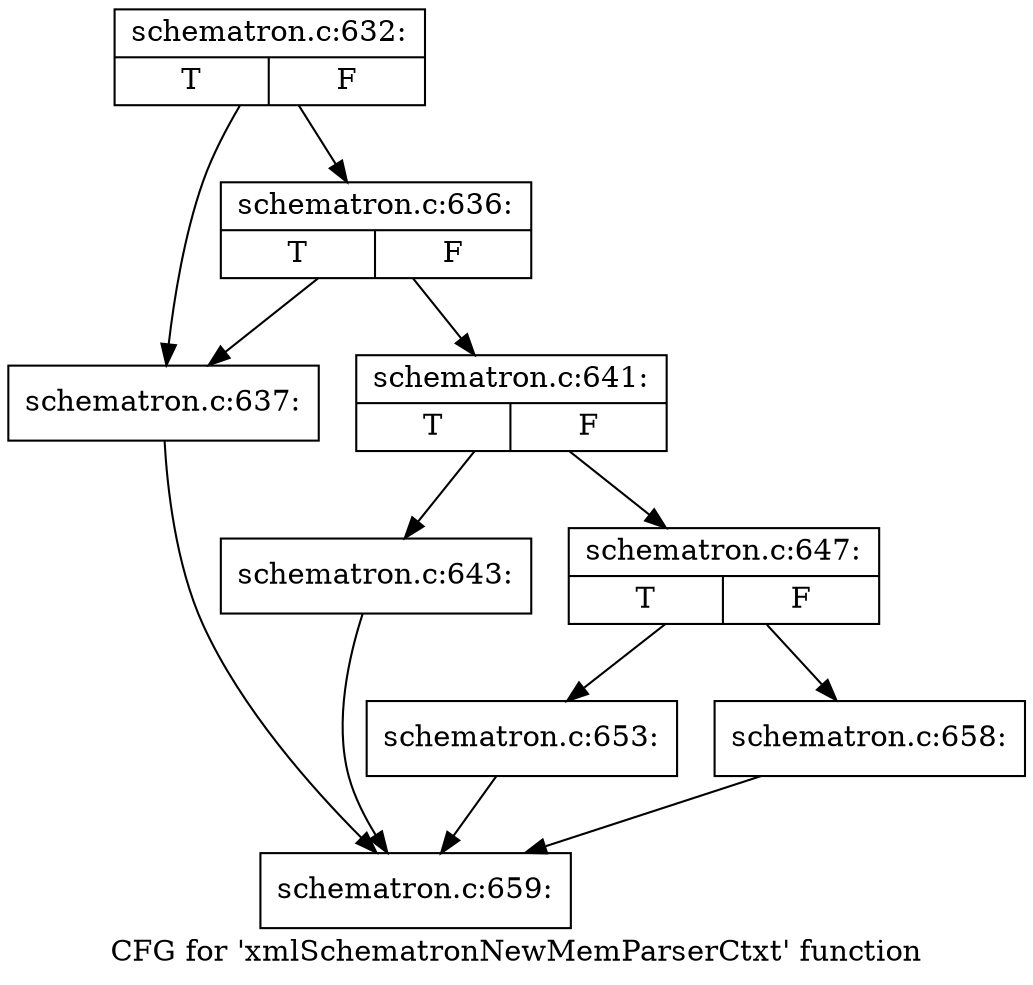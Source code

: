 digraph "CFG for 'xmlSchematronNewMemParserCtxt' function" {
	label="CFG for 'xmlSchematronNewMemParserCtxt' function";

	Node0x4bebc90 [shape=record,label="{schematron.c:632:|{<s0>T|<s1>F}}"];
	Node0x4bebc90 -> Node0x4bda370;
	Node0x4bebc90 -> Node0x4be5dd0;
	Node0x4be5dd0 [shape=record,label="{schematron.c:636:|{<s0>T|<s1>F}}"];
	Node0x4be5dd0 -> Node0x4bda370;
	Node0x4be5dd0 -> Node0x4be5d80;
	Node0x4bda370 [shape=record,label="{schematron.c:637:}"];
	Node0x4bda370 -> Node0x4be6ad0;
	Node0x4be5d80 [shape=record,label="{schematron.c:641:|{<s0>T|<s1>F}}"];
	Node0x4be5d80 -> Node0x4bef410;
	Node0x4be5d80 -> Node0x4bef460;
	Node0x4bef410 [shape=record,label="{schematron.c:643:}"];
	Node0x4bef410 -> Node0x4be6ad0;
	Node0x4bef460 [shape=record,label="{schematron.c:647:|{<s0>T|<s1>F}}"];
	Node0x4bef460 -> Node0x4bdbcb0;
	Node0x4bef460 -> Node0x4bdbd00;
	Node0x4bdbcb0 [shape=record,label="{schematron.c:653:}"];
	Node0x4bdbcb0 -> Node0x4be6ad0;
	Node0x4bdbd00 [shape=record,label="{schematron.c:658:}"];
	Node0x4bdbd00 -> Node0x4be6ad0;
	Node0x4be6ad0 [shape=record,label="{schematron.c:659:}"];
}
